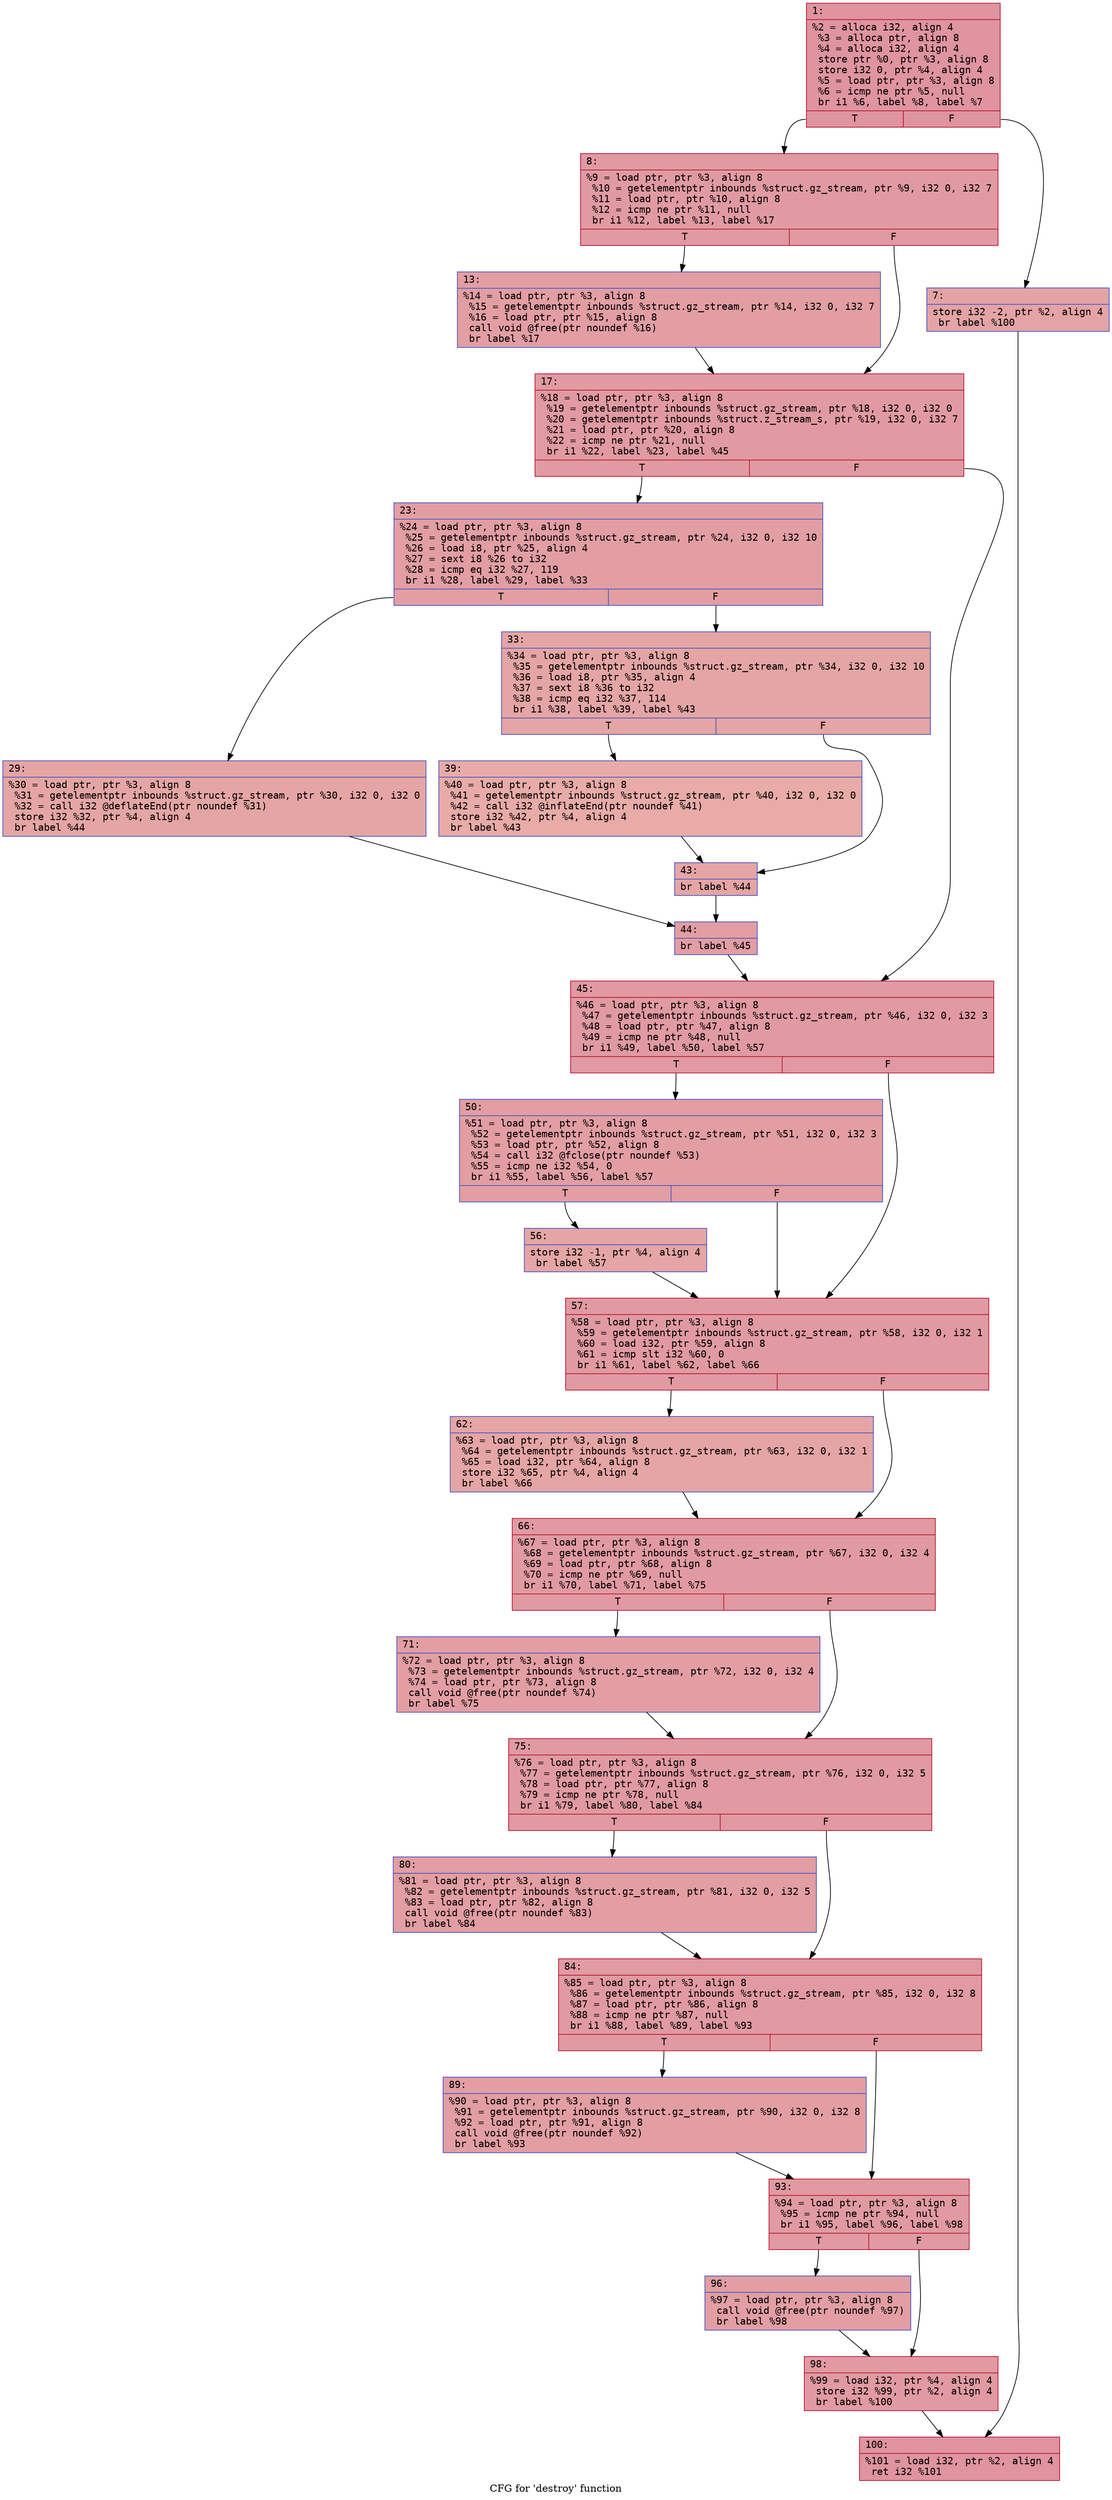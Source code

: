 digraph "CFG for 'destroy' function" {
	label="CFG for 'destroy' function";

	Node0x600002d8dc70 [shape=record,color="#b70d28ff", style=filled, fillcolor="#b70d2870" fontname="Courier",label="{1:\l|  %2 = alloca i32, align 4\l  %3 = alloca ptr, align 8\l  %4 = alloca i32, align 4\l  store ptr %0, ptr %3, align 8\l  store i32 0, ptr %4, align 4\l  %5 = load ptr, ptr %3, align 8\l  %6 = icmp ne ptr %5, null\l  br i1 %6, label %8, label %7\l|{<s0>T|<s1>F}}"];
	Node0x600002d8dc70:s0 -> Node0x600002d8dd10[tooltip="1 -> 8\nProbability 62.50%" ];
	Node0x600002d8dc70:s1 -> Node0x600002d8dcc0[tooltip="1 -> 7\nProbability 37.50%" ];
	Node0x600002d8dcc0 [shape=record,color="#3d50c3ff", style=filled, fillcolor="#c32e3170" fontname="Courier",label="{7:\l|  store i32 -2, ptr %2, align 4\l  br label %100\l}"];
	Node0x600002d8dcc0 -> Node0x600002d8e440[tooltip="7 -> 100\nProbability 100.00%" ];
	Node0x600002d8dd10 [shape=record,color="#b70d28ff", style=filled, fillcolor="#bb1b2c70" fontname="Courier",label="{8:\l|  %9 = load ptr, ptr %3, align 8\l  %10 = getelementptr inbounds %struct.gz_stream, ptr %9, i32 0, i32 7\l  %11 = load ptr, ptr %10, align 8\l  %12 = icmp ne ptr %11, null\l  br i1 %12, label %13, label %17\l|{<s0>T|<s1>F}}"];
	Node0x600002d8dd10:s0 -> Node0x600002d8dd60[tooltip="8 -> 13\nProbability 62.50%" ];
	Node0x600002d8dd10:s1 -> Node0x600002d8ddb0[tooltip="8 -> 17\nProbability 37.50%" ];
	Node0x600002d8dd60 [shape=record,color="#3d50c3ff", style=filled, fillcolor="#be242e70" fontname="Courier",label="{13:\l|  %14 = load ptr, ptr %3, align 8\l  %15 = getelementptr inbounds %struct.gz_stream, ptr %14, i32 0, i32 7\l  %16 = load ptr, ptr %15, align 8\l  call void @free(ptr noundef %16)\l  br label %17\l}"];
	Node0x600002d8dd60 -> Node0x600002d8ddb0[tooltip="13 -> 17\nProbability 100.00%" ];
	Node0x600002d8ddb0 [shape=record,color="#b70d28ff", style=filled, fillcolor="#bb1b2c70" fontname="Courier",label="{17:\l|  %18 = load ptr, ptr %3, align 8\l  %19 = getelementptr inbounds %struct.gz_stream, ptr %18, i32 0, i32 0\l  %20 = getelementptr inbounds %struct.z_stream_s, ptr %19, i32 0, i32 7\l  %21 = load ptr, ptr %20, align 8\l  %22 = icmp ne ptr %21, null\l  br i1 %22, label %23, label %45\l|{<s0>T|<s1>F}}"];
	Node0x600002d8ddb0:s0 -> Node0x600002d8de00[tooltip="17 -> 23\nProbability 62.50%" ];
	Node0x600002d8ddb0:s1 -> Node0x600002d8dfe0[tooltip="17 -> 45\nProbability 37.50%" ];
	Node0x600002d8de00 [shape=record,color="#3d50c3ff", style=filled, fillcolor="#be242e70" fontname="Courier",label="{23:\l|  %24 = load ptr, ptr %3, align 8\l  %25 = getelementptr inbounds %struct.gz_stream, ptr %24, i32 0, i32 10\l  %26 = load i8, ptr %25, align 4\l  %27 = sext i8 %26 to i32\l  %28 = icmp eq i32 %27, 119\l  br i1 %28, label %29, label %33\l|{<s0>T|<s1>F}}"];
	Node0x600002d8de00:s0 -> Node0x600002d8de50[tooltip="23 -> 29\nProbability 50.00%" ];
	Node0x600002d8de00:s1 -> Node0x600002d8dea0[tooltip="23 -> 33\nProbability 50.00%" ];
	Node0x600002d8de50 [shape=record,color="#3d50c3ff", style=filled, fillcolor="#c5333470" fontname="Courier",label="{29:\l|  %30 = load ptr, ptr %3, align 8\l  %31 = getelementptr inbounds %struct.gz_stream, ptr %30, i32 0, i32 0\l  %32 = call i32 @deflateEnd(ptr noundef %31)\l  store i32 %32, ptr %4, align 4\l  br label %44\l}"];
	Node0x600002d8de50 -> Node0x600002d8df90[tooltip="29 -> 44\nProbability 100.00%" ];
	Node0x600002d8dea0 [shape=record,color="#3d50c3ff", style=filled, fillcolor="#c5333470" fontname="Courier",label="{33:\l|  %34 = load ptr, ptr %3, align 8\l  %35 = getelementptr inbounds %struct.gz_stream, ptr %34, i32 0, i32 10\l  %36 = load i8, ptr %35, align 4\l  %37 = sext i8 %36 to i32\l  %38 = icmp eq i32 %37, 114\l  br i1 %38, label %39, label %43\l|{<s0>T|<s1>F}}"];
	Node0x600002d8dea0:s0 -> Node0x600002d8def0[tooltip="33 -> 39\nProbability 50.00%" ];
	Node0x600002d8dea0:s1 -> Node0x600002d8df40[tooltip="33 -> 43\nProbability 50.00%" ];
	Node0x600002d8def0 [shape=record,color="#3d50c3ff", style=filled, fillcolor="#cc403a70" fontname="Courier",label="{39:\l|  %40 = load ptr, ptr %3, align 8\l  %41 = getelementptr inbounds %struct.gz_stream, ptr %40, i32 0, i32 0\l  %42 = call i32 @inflateEnd(ptr noundef %41)\l  store i32 %42, ptr %4, align 4\l  br label %43\l}"];
	Node0x600002d8def0 -> Node0x600002d8df40[tooltip="39 -> 43\nProbability 100.00%" ];
	Node0x600002d8df40 [shape=record,color="#3d50c3ff", style=filled, fillcolor="#c5333470" fontname="Courier",label="{43:\l|  br label %44\l}"];
	Node0x600002d8df40 -> Node0x600002d8df90[tooltip="43 -> 44\nProbability 100.00%" ];
	Node0x600002d8df90 [shape=record,color="#3d50c3ff", style=filled, fillcolor="#be242e70" fontname="Courier",label="{44:\l|  br label %45\l}"];
	Node0x600002d8df90 -> Node0x600002d8dfe0[tooltip="44 -> 45\nProbability 100.00%" ];
	Node0x600002d8dfe0 [shape=record,color="#b70d28ff", style=filled, fillcolor="#bb1b2c70" fontname="Courier",label="{45:\l|  %46 = load ptr, ptr %3, align 8\l  %47 = getelementptr inbounds %struct.gz_stream, ptr %46, i32 0, i32 3\l  %48 = load ptr, ptr %47, align 8\l  %49 = icmp ne ptr %48, null\l  br i1 %49, label %50, label %57\l|{<s0>T|<s1>F}}"];
	Node0x600002d8dfe0:s0 -> Node0x600002d8e030[tooltip="45 -> 50\nProbability 62.50%" ];
	Node0x600002d8dfe0:s1 -> Node0x600002d8e0d0[tooltip="45 -> 57\nProbability 37.50%" ];
	Node0x600002d8e030 [shape=record,color="#3d50c3ff", style=filled, fillcolor="#be242e70" fontname="Courier",label="{50:\l|  %51 = load ptr, ptr %3, align 8\l  %52 = getelementptr inbounds %struct.gz_stream, ptr %51, i32 0, i32 3\l  %53 = load ptr, ptr %52, align 8\l  %54 = call i32 @fclose(ptr noundef %53)\l  %55 = icmp ne i32 %54, 0\l  br i1 %55, label %56, label %57\l|{<s0>T|<s1>F}}"];
	Node0x600002d8e030:s0 -> Node0x600002d8e080[tooltip="50 -> 56\nProbability 62.50%" ];
	Node0x600002d8e030:s1 -> Node0x600002d8e0d0[tooltip="50 -> 57\nProbability 37.50%" ];
	Node0x600002d8e080 [shape=record,color="#3d50c3ff", style=filled, fillcolor="#c5333470" fontname="Courier",label="{56:\l|  store i32 -1, ptr %4, align 4\l  br label %57\l}"];
	Node0x600002d8e080 -> Node0x600002d8e0d0[tooltip="56 -> 57\nProbability 100.00%" ];
	Node0x600002d8e0d0 [shape=record,color="#b70d28ff", style=filled, fillcolor="#bb1b2c70" fontname="Courier",label="{57:\l|  %58 = load ptr, ptr %3, align 8\l  %59 = getelementptr inbounds %struct.gz_stream, ptr %58, i32 0, i32 1\l  %60 = load i32, ptr %59, align 8\l  %61 = icmp slt i32 %60, 0\l  br i1 %61, label %62, label %66\l|{<s0>T|<s1>F}}"];
	Node0x600002d8e0d0:s0 -> Node0x600002d8e120[tooltip="57 -> 62\nProbability 37.50%" ];
	Node0x600002d8e0d0:s1 -> Node0x600002d8e170[tooltip="57 -> 66\nProbability 62.50%" ];
	Node0x600002d8e120 [shape=record,color="#3d50c3ff", style=filled, fillcolor="#c5333470" fontname="Courier",label="{62:\l|  %63 = load ptr, ptr %3, align 8\l  %64 = getelementptr inbounds %struct.gz_stream, ptr %63, i32 0, i32 1\l  %65 = load i32, ptr %64, align 8\l  store i32 %65, ptr %4, align 4\l  br label %66\l}"];
	Node0x600002d8e120 -> Node0x600002d8e170[tooltip="62 -> 66\nProbability 100.00%" ];
	Node0x600002d8e170 [shape=record,color="#b70d28ff", style=filled, fillcolor="#bb1b2c70" fontname="Courier",label="{66:\l|  %67 = load ptr, ptr %3, align 8\l  %68 = getelementptr inbounds %struct.gz_stream, ptr %67, i32 0, i32 4\l  %69 = load ptr, ptr %68, align 8\l  %70 = icmp ne ptr %69, null\l  br i1 %70, label %71, label %75\l|{<s0>T|<s1>F}}"];
	Node0x600002d8e170:s0 -> Node0x600002d8e1c0[tooltip="66 -> 71\nProbability 62.50%" ];
	Node0x600002d8e170:s1 -> Node0x600002d8e210[tooltip="66 -> 75\nProbability 37.50%" ];
	Node0x600002d8e1c0 [shape=record,color="#3d50c3ff", style=filled, fillcolor="#be242e70" fontname="Courier",label="{71:\l|  %72 = load ptr, ptr %3, align 8\l  %73 = getelementptr inbounds %struct.gz_stream, ptr %72, i32 0, i32 4\l  %74 = load ptr, ptr %73, align 8\l  call void @free(ptr noundef %74)\l  br label %75\l}"];
	Node0x600002d8e1c0 -> Node0x600002d8e210[tooltip="71 -> 75\nProbability 100.00%" ];
	Node0x600002d8e210 [shape=record,color="#b70d28ff", style=filled, fillcolor="#bb1b2c70" fontname="Courier",label="{75:\l|  %76 = load ptr, ptr %3, align 8\l  %77 = getelementptr inbounds %struct.gz_stream, ptr %76, i32 0, i32 5\l  %78 = load ptr, ptr %77, align 8\l  %79 = icmp ne ptr %78, null\l  br i1 %79, label %80, label %84\l|{<s0>T|<s1>F}}"];
	Node0x600002d8e210:s0 -> Node0x600002d8e260[tooltip="75 -> 80\nProbability 62.50%" ];
	Node0x600002d8e210:s1 -> Node0x600002d8e2b0[tooltip="75 -> 84\nProbability 37.50%" ];
	Node0x600002d8e260 [shape=record,color="#3d50c3ff", style=filled, fillcolor="#be242e70" fontname="Courier",label="{80:\l|  %81 = load ptr, ptr %3, align 8\l  %82 = getelementptr inbounds %struct.gz_stream, ptr %81, i32 0, i32 5\l  %83 = load ptr, ptr %82, align 8\l  call void @free(ptr noundef %83)\l  br label %84\l}"];
	Node0x600002d8e260 -> Node0x600002d8e2b0[tooltip="80 -> 84\nProbability 100.00%" ];
	Node0x600002d8e2b0 [shape=record,color="#b70d28ff", style=filled, fillcolor="#bb1b2c70" fontname="Courier",label="{84:\l|  %85 = load ptr, ptr %3, align 8\l  %86 = getelementptr inbounds %struct.gz_stream, ptr %85, i32 0, i32 8\l  %87 = load ptr, ptr %86, align 8\l  %88 = icmp ne ptr %87, null\l  br i1 %88, label %89, label %93\l|{<s0>T|<s1>F}}"];
	Node0x600002d8e2b0:s0 -> Node0x600002d8e300[tooltip="84 -> 89\nProbability 62.50%" ];
	Node0x600002d8e2b0:s1 -> Node0x600002d8e350[tooltip="84 -> 93\nProbability 37.50%" ];
	Node0x600002d8e300 [shape=record,color="#3d50c3ff", style=filled, fillcolor="#be242e70" fontname="Courier",label="{89:\l|  %90 = load ptr, ptr %3, align 8\l  %91 = getelementptr inbounds %struct.gz_stream, ptr %90, i32 0, i32 8\l  %92 = load ptr, ptr %91, align 8\l  call void @free(ptr noundef %92)\l  br label %93\l}"];
	Node0x600002d8e300 -> Node0x600002d8e350[tooltip="89 -> 93\nProbability 100.00%" ];
	Node0x600002d8e350 [shape=record,color="#b70d28ff", style=filled, fillcolor="#bb1b2c70" fontname="Courier",label="{93:\l|  %94 = load ptr, ptr %3, align 8\l  %95 = icmp ne ptr %94, null\l  br i1 %95, label %96, label %98\l|{<s0>T|<s1>F}}"];
	Node0x600002d8e350:s0 -> Node0x600002d8e3a0[tooltip="93 -> 96\nProbability 62.50%" ];
	Node0x600002d8e350:s1 -> Node0x600002d8e3f0[tooltip="93 -> 98\nProbability 37.50%" ];
	Node0x600002d8e3a0 [shape=record,color="#3d50c3ff", style=filled, fillcolor="#be242e70" fontname="Courier",label="{96:\l|  %97 = load ptr, ptr %3, align 8\l  call void @free(ptr noundef %97)\l  br label %98\l}"];
	Node0x600002d8e3a0 -> Node0x600002d8e3f0[tooltip="96 -> 98\nProbability 100.00%" ];
	Node0x600002d8e3f0 [shape=record,color="#b70d28ff", style=filled, fillcolor="#bb1b2c70" fontname="Courier",label="{98:\l|  %99 = load i32, ptr %4, align 4\l  store i32 %99, ptr %2, align 4\l  br label %100\l}"];
	Node0x600002d8e3f0 -> Node0x600002d8e440[tooltip="98 -> 100\nProbability 100.00%" ];
	Node0x600002d8e440 [shape=record,color="#b70d28ff", style=filled, fillcolor="#b70d2870" fontname="Courier",label="{100:\l|  %101 = load i32, ptr %2, align 4\l  ret i32 %101\l}"];
}
